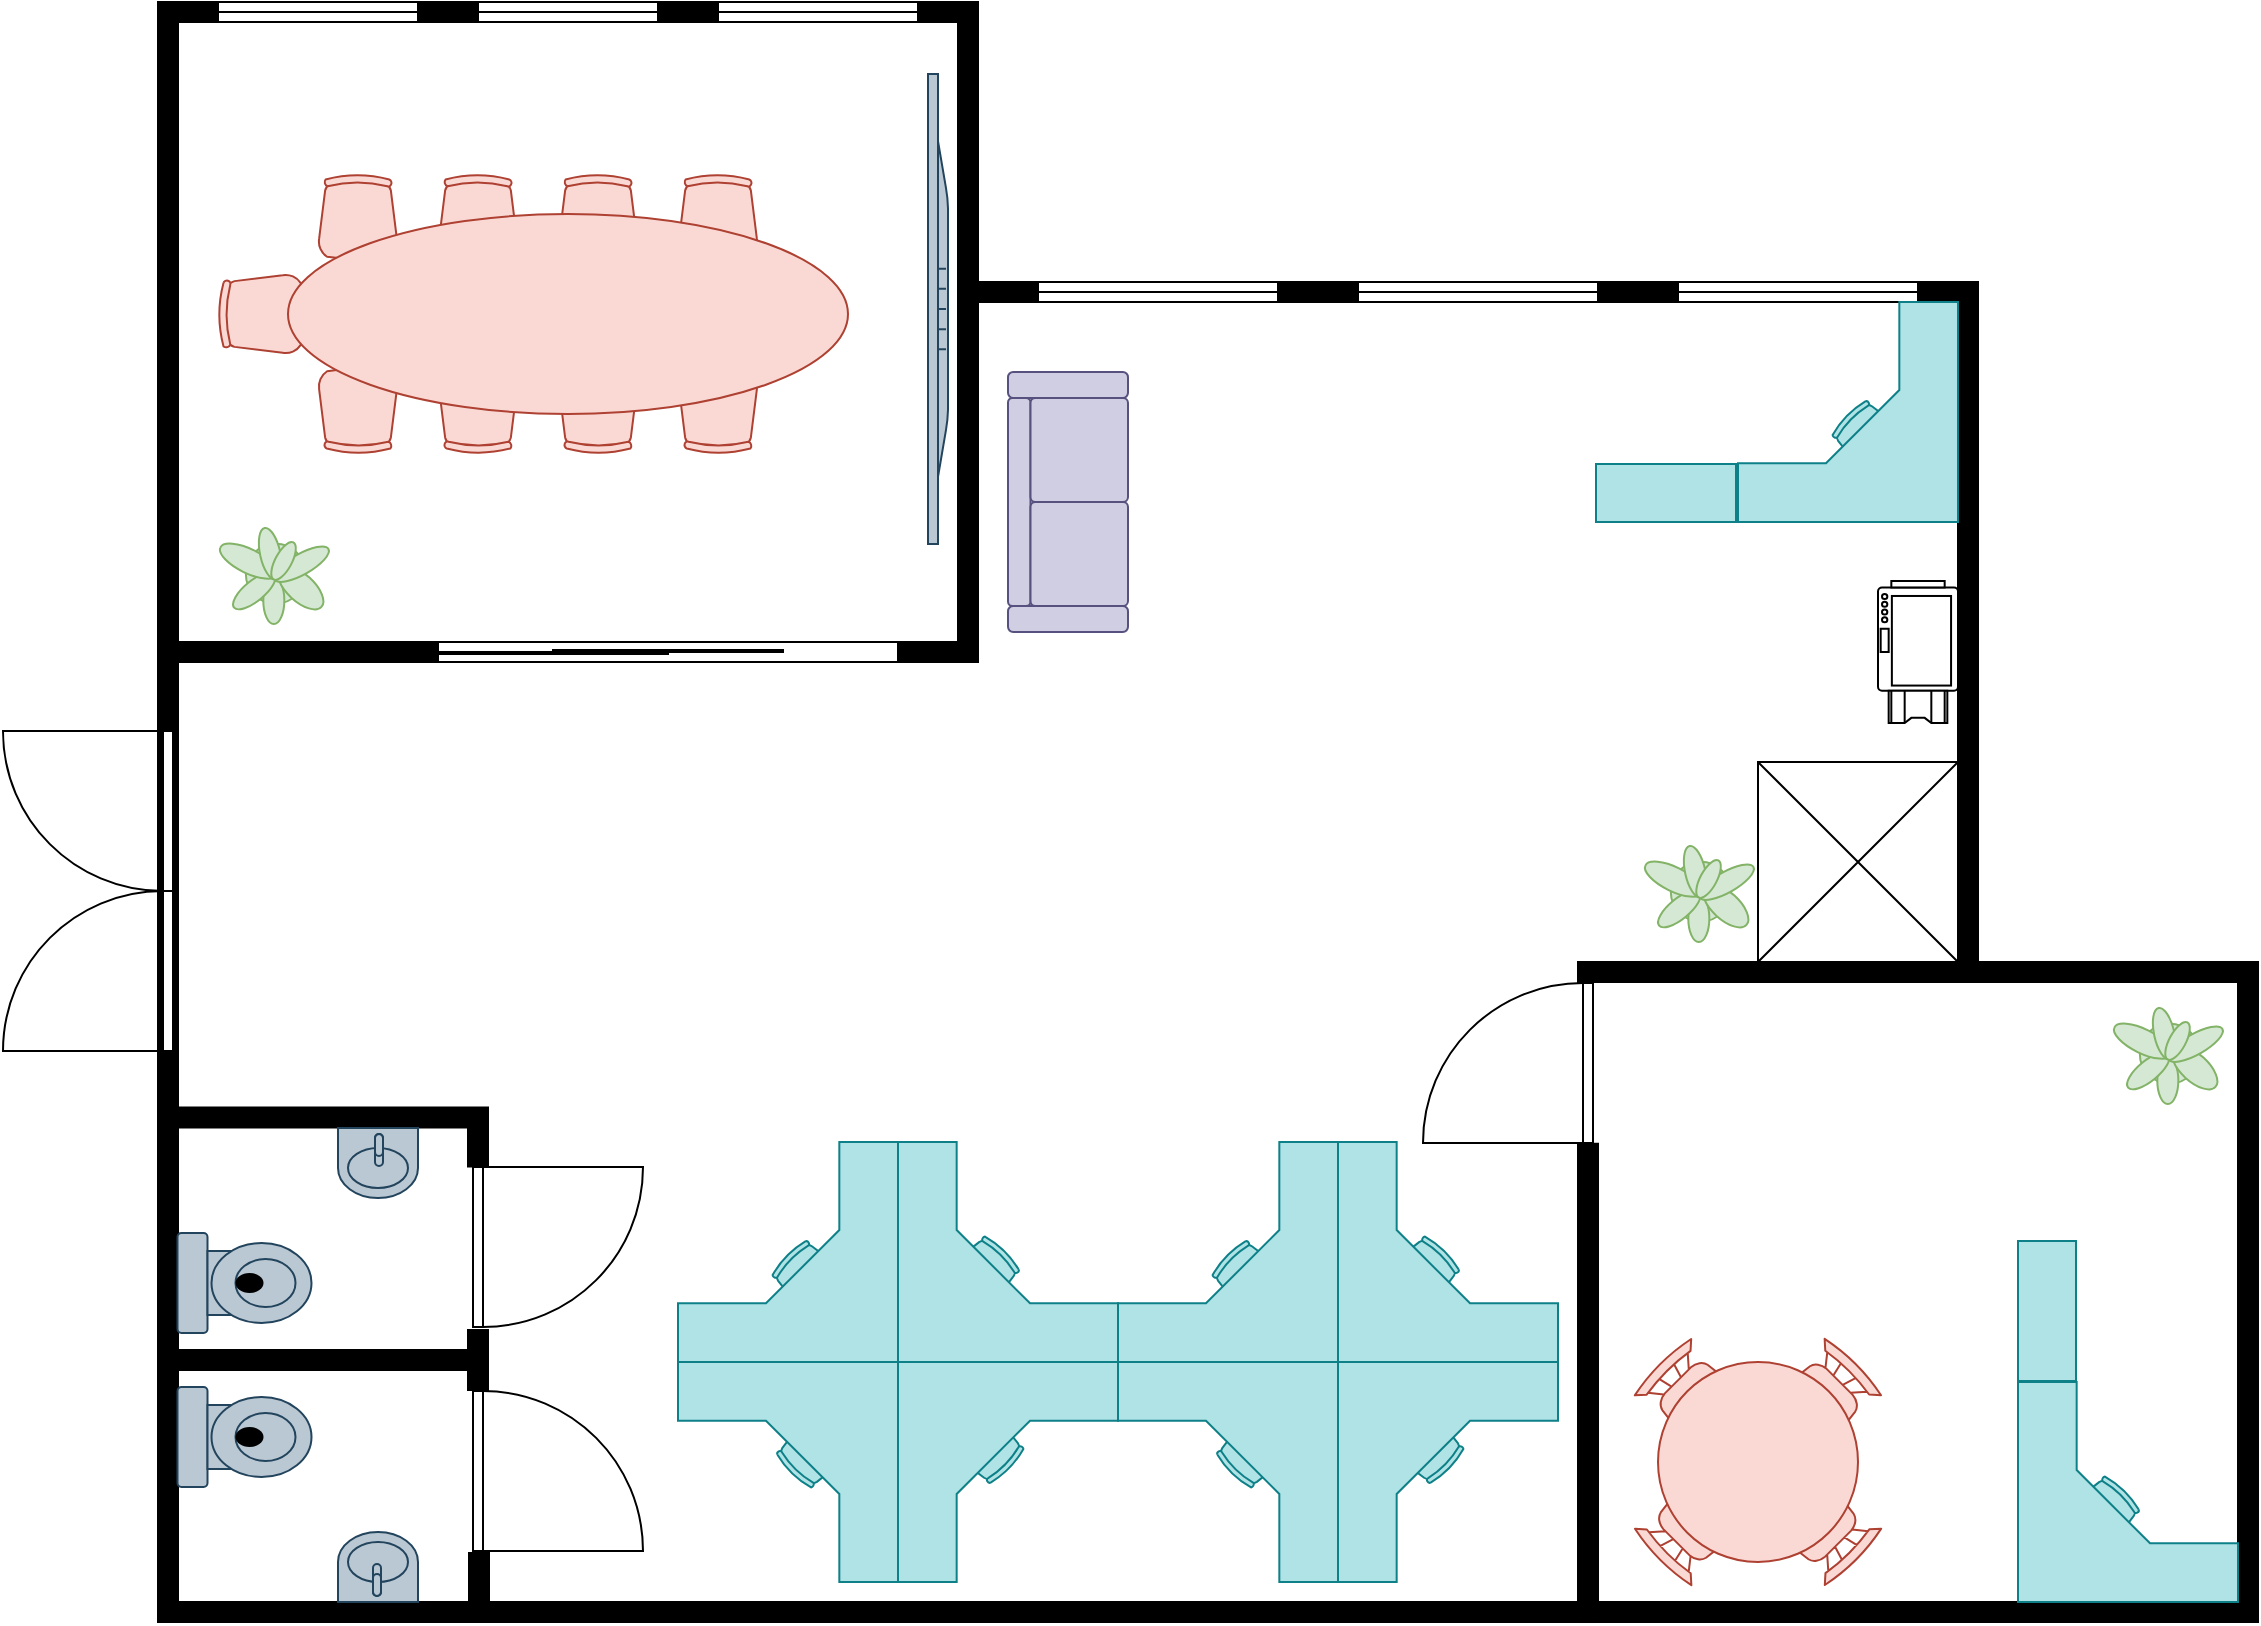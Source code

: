 <mxfile version="28.2.5">
  <diagram id="NRd7_bXsy0zIB8I4QVWe" name="Page-1">
    <mxGraphModel dx="2037" dy="1270" grid="1" gridSize="10" guides="1" tooltips="1" connect="1" arrows="1" fold="1" page="1" pageScale="1" pageWidth="1169" pageHeight="827" math="0" shadow="0">
      <root>
        <mxCell id="0" />
        <mxCell id="1" parent="0" />
        <mxCell id="xSST-Lpuv2nntPSCbOYB-3" value="" style="verticalLabelPosition=bottom;html=1;verticalAlign=top;align=center;shape=mxgraph.floorplan.wallCorner;fillColor=strokeColor;" vertex="1" parent="1">
          <mxGeometry x="99" y="10" width="30" height="180" as="geometry" />
        </mxCell>
        <mxCell id="xSST-Lpuv2nntPSCbOYB-4" value="" style="verticalLabelPosition=bottom;html=1;verticalAlign=top;align=center;shape=mxgraph.floorplan.wallCorner;fillColor=strokeColor;rotation=-180;" vertex="1" parent="1">
          <mxGeometry x="469" y="160" width="40" height="180" as="geometry" />
        </mxCell>
        <mxCell id="xSST-Lpuv2nntPSCbOYB-5" value="" style="verticalLabelPosition=bottom;html=1;verticalAlign=top;align=center;shape=mxgraph.floorplan.wall;fillColor=strokeColor;" vertex="1" parent="1">
          <mxGeometry x="229" y="10" width="30" height="10" as="geometry" />
        </mxCell>
        <mxCell id="xSST-Lpuv2nntPSCbOYB-6" value="" style="verticalLabelPosition=bottom;html=1;verticalAlign=top;align=center;shape=mxgraph.floorplan.wall;fillColor=strokeColor;" vertex="1" parent="1">
          <mxGeometry x="349" y="10" width="30" height="10" as="geometry" />
        </mxCell>
        <mxCell id="xSST-Lpuv2nntPSCbOYB-7" value="" style="verticalLabelPosition=bottom;html=1;verticalAlign=top;align=center;shape=mxgraph.floorplan.wallCorner;fillColor=strokeColor;direction=south;" vertex="1" parent="1">
          <mxGeometry x="479" y="10" width="30" height="150" as="geometry" />
        </mxCell>
        <mxCell id="xSST-Lpuv2nntPSCbOYB-8" value="" style="verticalLabelPosition=bottom;html=1;verticalAlign=top;align=center;shape=mxgraph.floorplan.wallCorner;fillColor=strokeColor;direction=north;fontStyle=1" vertex="1" parent="1">
          <mxGeometry x="99" y="180" width="140" height="160" as="geometry" />
        </mxCell>
        <mxCell id="xSST-Lpuv2nntPSCbOYB-9" value="" style="verticalLabelPosition=bottom;html=1;verticalAlign=top;align=center;shape=mxgraph.floorplan.windowGlider;dx=0.25;" vertex="1" parent="1">
          <mxGeometry x="239" y="330" width="230" height="10" as="geometry" />
        </mxCell>
        <mxCell id="xSST-Lpuv2nntPSCbOYB-10" value="" style="verticalLabelPosition=bottom;html=1;verticalAlign=top;align=center;shape=mxgraph.floorplan.window;" vertex="1" parent="1">
          <mxGeometry x="129" y="10" width="100" height="10" as="geometry" />
        </mxCell>
        <mxCell id="xSST-Lpuv2nntPSCbOYB-11" value="" style="verticalLabelPosition=bottom;html=1;verticalAlign=top;align=center;shape=mxgraph.floorplan.window;" vertex="1" parent="1">
          <mxGeometry x="259" y="10" width="90" height="10" as="geometry" />
        </mxCell>
        <mxCell id="xSST-Lpuv2nntPSCbOYB-12" value="" style="verticalLabelPosition=bottom;html=1;verticalAlign=top;align=center;shape=mxgraph.floorplan.window;" vertex="1" parent="1">
          <mxGeometry x="379" y="10" width="100" height="10" as="geometry" />
        </mxCell>
        <mxCell id="xSST-Lpuv2nntPSCbOYB-13" value="" style="verticalLabelPosition=bottom;html=1;verticalAlign=top;align=center;shape=mxgraph.floorplan.office_chair;shadow=0;fillColor=#fad9d5;strokeColor=#ae4132;" vertex="1" parent="1">
          <mxGeometry x="179" y="96" width="40" height="43" as="geometry" />
        </mxCell>
        <mxCell id="xSST-Lpuv2nntPSCbOYB-14" value="" style="verticalLabelPosition=bottom;html=1;verticalAlign=top;align=center;shape=mxgraph.floorplan.office_chair;shadow=0;direction=west;fillColor=#fad9d5;strokeColor=#ae4132;" vertex="1" parent="1">
          <mxGeometry x="179" y="193" width="40" height="43" as="geometry" />
        </mxCell>
        <mxCell id="xSST-Lpuv2nntPSCbOYB-15" value="" style="verticalLabelPosition=bottom;html=1;verticalAlign=top;align=center;shape=mxgraph.floorplan.office_chair;shadow=0;direction=north;fillColor=#fad9d5;strokeColor=#ae4132;" vertex="1" parent="1">
          <mxGeometry x="129" y="146" width="43" height="40" as="geometry" />
        </mxCell>
        <mxCell id="xSST-Lpuv2nntPSCbOYB-17" value="" style="verticalLabelPosition=bottom;html=1;verticalAlign=top;align=center;shape=mxgraph.floorplan.office_chair;shadow=0;fillColor=#fad9d5;strokeColor=#ae4132;" vertex="1" parent="1">
          <mxGeometry x="239" y="96" width="40" height="43" as="geometry" />
        </mxCell>
        <mxCell id="xSST-Lpuv2nntPSCbOYB-18" value="" style="verticalLabelPosition=bottom;html=1;verticalAlign=top;align=center;shape=mxgraph.floorplan.office_chair;shadow=0;direction=west;fillColor=#fad9d5;strokeColor=#ae4132;" vertex="1" parent="1">
          <mxGeometry x="239" y="193" width="40" height="43" as="geometry" />
        </mxCell>
        <mxCell id="xSST-Lpuv2nntPSCbOYB-19" value="" style="verticalLabelPosition=bottom;html=1;verticalAlign=top;align=center;shape=mxgraph.floorplan.office_chair;shadow=0;fillColor=#fad9d5;strokeColor=#ae4132;" vertex="1" parent="1">
          <mxGeometry x="299" y="96" width="40" height="43" as="geometry" />
        </mxCell>
        <mxCell id="xSST-Lpuv2nntPSCbOYB-20" value="" style="verticalLabelPosition=bottom;html=1;verticalAlign=top;align=center;shape=mxgraph.floorplan.office_chair;shadow=0;direction=west;fillColor=#fad9d5;strokeColor=#ae4132;" vertex="1" parent="1">
          <mxGeometry x="299" y="193" width="40" height="43" as="geometry" />
        </mxCell>
        <mxCell id="xSST-Lpuv2nntPSCbOYB-21" value="" style="verticalLabelPosition=bottom;html=1;verticalAlign=top;align=center;shape=mxgraph.floorplan.office_chair;shadow=0;fillColor=#fad9d5;strokeColor=#ae4132;" vertex="1" parent="1">
          <mxGeometry x="359" y="96" width="40" height="43" as="geometry" />
        </mxCell>
        <mxCell id="xSST-Lpuv2nntPSCbOYB-22" value="" style="verticalLabelPosition=bottom;html=1;verticalAlign=top;align=center;shape=mxgraph.floorplan.office_chair;shadow=0;direction=west;fillColor=#fad9d5;strokeColor=#ae4132;" vertex="1" parent="1">
          <mxGeometry x="359" y="193" width="40" height="43" as="geometry" />
        </mxCell>
        <mxCell id="xSST-Lpuv2nntPSCbOYB-23" value="" style="shape=ellipse;shadow=0;html=1;fillColor=#fad9d5;strokeColor=#ae4132;" vertex="1" parent="1">
          <mxGeometry x="164" y="116" width="280" height="100" as="geometry" />
        </mxCell>
        <mxCell id="xSST-Lpuv2nntPSCbOYB-24" value="" style="verticalLabelPosition=bottom;html=1;verticalAlign=top;align=center;shape=mxgraph.floorplan.plant;fillColor=#d5e8d4;strokeColor=#82b366;" vertex="1" parent="1">
          <mxGeometry x="132" y="270" width="47" height="51" as="geometry" />
        </mxCell>
        <mxCell id="xSST-Lpuv2nntPSCbOYB-26" value="" style="verticalLabelPosition=bottom;html=1;verticalAlign=top;align=center;shape=mxgraph.floorplan.wall;fillColor=strokeColor;" vertex="1" parent="1">
          <mxGeometry x="509" y="150" width="30" height="10" as="geometry" />
        </mxCell>
        <mxCell id="xSST-Lpuv2nntPSCbOYB-27" value="" style="verticalLabelPosition=bottom;html=1;verticalAlign=top;align=center;shape=mxgraph.floorplan.wall;fillColor=strokeColor;" vertex="1" parent="1">
          <mxGeometry x="659" y="150" width="40" height="10" as="geometry" />
        </mxCell>
        <mxCell id="xSST-Lpuv2nntPSCbOYB-28" value="" style="verticalLabelPosition=bottom;html=1;verticalAlign=top;align=center;shape=mxgraph.floorplan.wall;fillColor=strokeColor;" vertex="1" parent="1">
          <mxGeometry x="819" y="150" width="40" height="10" as="geometry" />
        </mxCell>
        <mxCell id="xSST-Lpuv2nntPSCbOYB-29" value="" style="verticalLabelPosition=bottom;html=1;verticalAlign=top;align=center;shape=mxgraph.floorplan.wall;fillColor=strokeColor;" vertex="1" parent="1">
          <mxGeometry x="979" y="150" width="30" height="10" as="geometry" />
        </mxCell>
        <mxCell id="xSST-Lpuv2nntPSCbOYB-30" value="" style="verticalLabelPosition=bottom;html=1;verticalAlign=top;align=center;shape=mxgraph.floorplan.wall;fillColor=strokeColor;direction=south;" vertex="1" parent="1">
          <mxGeometry x="999" y="150" width="10" height="350" as="geometry" />
        </mxCell>
        <mxCell id="xSST-Lpuv2nntPSCbOYB-33" value="" style="verticalLabelPosition=bottom;html=1;verticalAlign=top;align=center;shape=mxgraph.floorplan.flat_tv;rotation=90;fillColor=#bac8d3;strokeColor=#23445d;" vertex="1" parent="1">
          <mxGeometry x="371.5" y="158.5" width="235" height="10" as="geometry" />
        </mxCell>
        <mxCell id="xSST-Lpuv2nntPSCbOYB-37" value="" style="verticalLabelPosition=bottom;html=1;verticalAlign=top;align=center;shape=mxgraph.floorplan.couch;rotation=-90;fillColor=#d0cee2;strokeColor=#56517e;" vertex="1" parent="1">
          <mxGeometry x="489" y="230" width="130" height="60" as="geometry" />
        </mxCell>
        <mxCell id="xSST-Lpuv2nntPSCbOYB-40" value="" style="verticalLabelPosition=bottom;html=1;verticalAlign=top;align=center;shape=mxgraph.floorplan.window;" vertex="1" parent="1">
          <mxGeometry x="539" y="150" width="120" height="10" as="geometry" />
        </mxCell>
        <mxCell id="xSST-Lpuv2nntPSCbOYB-41" value="" style="verticalLabelPosition=bottom;html=1;verticalAlign=top;align=center;shape=mxgraph.floorplan.wall;fillColor=strokeColor;" vertex="1" parent="1">
          <mxGeometry x="809" y="490" width="340" height="10" as="geometry" />
        </mxCell>
        <mxCell id="xSST-Lpuv2nntPSCbOYB-43" value="" style="verticalLabelPosition=bottom;html=1;verticalAlign=top;align=center;shape=mxgraph.floorplan.wall;fillColor=strokeColor;rotation=90;" vertex="1" parent="1">
          <mxGeometry x="694.44" y="695.44" width="239.13" height="10" as="geometry" />
        </mxCell>
        <mxCell id="xSST-Lpuv2nntPSCbOYB-44" value="" style="verticalLabelPosition=bottom;html=1;verticalAlign=top;align=center;shape=mxgraph.floorplan.wall;fillColor=strokeColor;" vertex="1" parent="1">
          <mxGeometry x="99" y="810" width="1050" height="10" as="geometry" />
        </mxCell>
        <mxCell id="xSST-Lpuv2nntPSCbOYB-45" value="" style="verticalLabelPosition=bottom;html=1;verticalAlign=top;align=center;shape=mxgraph.floorplan.wall;fillColor=strokeColor;direction=south;" vertex="1" parent="1">
          <mxGeometry x="99" y="321" width="10" height="499" as="geometry" />
        </mxCell>
        <mxCell id="xSST-Lpuv2nntPSCbOYB-46" value="" style="verticalLabelPosition=bottom;html=1;verticalAlign=top;align=center;shape=mxgraph.floorplan.wall;fillColor=strokeColor;direction=south;" vertex="1" parent="1">
          <mxGeometry x="1139" y="490" width="10" height="330" as="geometry" />
        </mxCell>
        <mxCell id="xSST-Lpuv2nntPSCbOYB-47" value="" style="verticalLabelPosition=bottom;html=1;verticalAlign=top;align=center;shape=mxgraph.floorplan.plant;fillColor=#d5e8d4;strokeColor=#82b366;" vertex="1" parent="1">
          <mxGeometry x="844.5" y="429" width="47" height="51" as="geometry" />
        </mxCell>
        <mxCell id="xSST-Lpuv2nntPSCbOYB-48" value="" style="verticalLabelPosition=bottom;html=1;verticalAlign=top;align=center;shape=mxgraph.floorplan.plant;fillColor=#d5e8d4;strokeColor=#82b366;" vertex="1" parent="1">
          <mxGeometry x="1079" y="510" width="47" height="51" as="geometry" />
        </mxCell>
        <mxCell id="xSST-Lpuv2nntPSCbOYB-49" value="" style="verticalLabelPosition=bottom;html=1;verticalAlign=top;align=center;shape=mxgraph.floorplan.desk_corner;fillColor=#b0e3e6;strokeColor=#0e8088;rotation=-90;" vertex="1" parent="1">
          <mxGeometry x="1029" y="700" width="110" height="110" as="geometry" />
        </mxCell>
        <mxCell id="xSST-Lpuv2nntPSCbOYB-50" value="" style="verticalLabelPosition=bottom;html=1;verticalAlign=top;align=center;shape=mxgraph.floorplan.wallCorner;fillColor=strokeColor;rotation=90;" vertex="1" parent="1">
          <mxGeometry x="169.75" y="498" width="29.5" height="159" as="geometry" />
        </mxCell>
        <mxCell id="xSST-Lpuv2nntPSCbOYB-51" value="" style="verticalLabelPosition=bottom;html=1;verticalAlign=top;align=center;shape=mxgraph.floorplan.wallCorner;fillColor=strokeColor;direction=north;fontStyle=1;rotation=-90;" vertex="1" parent="1">
          <mxGeometry x="167.25" y="722.75" width="34.5" height="160" as="geometry" />
        </mxCell>
        <mxCell id="xSST-Lpuv2nntPSCbOYB-52" value="" style="verticalLabelPosition=bottom;html=1;verticalAlign=top;align=center;shape=mxgraph.floorplan.doorLeft;aspect=fixed;rotation=-90;" vertex="1" parent="1">
          <mxGeometry x="259" y="702" width="80" height="85" as="geometry" />
        </mxCell>
        <mxCell id="xSST-Lpuv2nntPSCbOYB-53" value="" style="verticalLabelPosition=bottom;html=1;verticalAlign=top;align=center;shape=mxgraph.floorplan.wall;fillColor=strokeColor;rotation=90;" vertex="1" parent="1">
          <mxGeometry x="244" y="684" width="30" height="10" as="geometry" />
        </mxCell>
        <mxCell id="xSST-Lpuv2nntPSCbOYB-54" value="" style="verticalLabelPosition=bottom;html=1;verticalAlign=top;align=center;shape=mxgraph.floorplan.doorRight;aspect=fixed;rotation=-90;" vertex="1" parent="1">
          <mxGeometry x="259" y="590" width="80" height="85" as="geometry" />
        </mxCell>
        <mxCell id="xSST-Lpuv2nntPSCbOYB-55" value="" style="verticalLabelPosition=bottom;html=1;verticalAlign=top;align=center;shape=mxgraph.floorplan.wall;fillColor=strokeColor;" vertex="1" parent="1">
          <mxGeometry x="109" y="684" width="150" height="10" as="geometry" />
        </mxCell>
        <mxCell id="xSST-Lpuv2nntPSCbOYB-56" value="" style="verticalLabelPosition=bottom;html=1;verticalAlign=top;align=center;shape=mxgraph.floorplan.toilet;rotation=-90;fillColor=#bac8d3;strokeColor=#23445d;" vertex="1" parent="1">
          <mxGeometry x="117.25" y="617" width="50" height="67" as="geometry" />
        </mxCell>
        <mxCell id="xSST-Lpuv2nntPSCbOYB-57" value="" style="verticalLabelPosition=bottom;html=1;verticalAlign=top;align=center;shape=mxgraph.floorplan.toilet;rotation=-90;fillColor=#bac8d3;strokeColor=#23445d;" vertex="1" parent="1">
          <mxGeometry x="117.25" y="694" width="50" height="67" as="geometry" />
        </mxCell>
        <mxCell id="xSST-Lpuv2nntPSCbOYB-58" value="" style="verticalLabelPosition=bottom;html=1;verticalAlign=top;align=center;shape=mxgraph.floorplan.sink_1;fillColor=#bac8d3;strokeColor=#23445d;" vertex="1" parent="1">
          <mxGeometry x="189" y="573" width="40" height="35" as="geometry" />
        </mxCell>
        <mxCell id="xSST-Lpuv2nntPSCbOYB-59" value="" style="verticalLabelPosition=bottom;html=1;verticalAlign=top;align=center;shape=mxgraph.floorplan.sink_1;rotation=-180;fillColor=#bac8d3;strokeColor=#23445d;" vertex="1" parent="1">
          <mxGeometry x="189" y="775" width="40" height="35" as="geometry" />
        </mxCell>
        <mxCell id="xSST-Lpuv2nntPSCbOYB-68" value="" style="verticalLabelPosition=bottom;html=1;verticalAlign=top;align=center;shape=mxgraph.floorplan.doorDouble;aspect=fixed;rotation=90;" vertex="1" parent="1">
          <mxGeometry x="-16" y="412" width="160" height="85" as="geometry" />
        </mxCell>
        <mxCell id="xSST-Lpuv2nntPSCbOYB-70" value="" style="verticalLabelPosition=bottom;html=1;verticalAlign=top;align=center;shape=mxgraph.floorplan.window;" vertex="1" parent="1">
          <mxGeometry x="859" y="150" width="120" height="10" as="geometry" />
        </mxCell>
        <mxCell id="xSST-Lpuv2nntPSCbOYB-72" value="" style="verticalLabelPosition=bottom;html=1;verticalAlign=top;align=center;shape=mxgraph.floorplan.window;" vertex="1" parent="1">
          <mxGeometry x="699" y="150" width="120" height="10" as="geometry" />
        </mxCell>
        <mxCell id="xSST-Lpuv2nntPSCbOYB-73" value="" style="verticalLabelPosition=bottom;html=1;verticalAlign=top;align=center;shape=mxgraph.floorplan.elevator;" vertex="1" parent="1">
          <mxGeometry x="899" y="390" width="100" height="100" as="geometry" />
        </mxCell>
        <mxCell id="xSST-Lpuv2nntPSCbOYB-75" value="" style="group" vertex="1" connectable="0" parent="1">
          <mxGeometry x="359" y="580" width="220" height="220" as="geometry" />
        </mxCell>
        <mxCell id="xSST-Lpuv2nntPSCbOYB-76" value="" style="verticalLabelPosition=bottom;html=1;verticalAlign=top;align=center;shape=mxgraph.floorplan.desk_corner;fillColor=#b0e3e6;strokeColor=#0e8088;" vertex="1" parent="xSST-Lpuv2nntPSCbOYB-75">
          <mxGeometry x="110" y="110" width="110" height="110" as="geometry" />
        </mxCell>
        <mxCell id="xSST-Lpuv2nntPSCbOYB-77" value="" style="verticalLabelPosition=bottom;html=1;verticalAlign=top;align=center;shape=mxgraph.floorplan.desk_corner;fillColor=#b0e3e6;strokeColor=#0e8088;rotation=-180;" vertex="1" parent="xSST-Lpuv2nntPSCbOYB-75">
          <mxGeometry width="110" height="110" as="geometry" />
        </mxCell>
        <mxCell id="xSST-Lpuv2nntPSCbOYB-78" value="" style="verticalLabelPosition=bottom;html=1;verticalAlign=top;align=center;shape=mxgraph.floorplan.desk_corner;fillColor=#b0e3e6;strokeColor=#0e8088;rotation=-90;" vertex="1" parent="xSST-Lpuv2nntPSCbOYB-75">
          <mxGeometry x="110" width="110" height="110" as="geometry" />
        </mxCell>
        <mxCell id="xSST-Lpuv2nntPSCbOYB-79" value="" style="verticalLabelPosition=bottom;html=1;verticalAlign=top;align=center;shape=mxgraph.floorplan.desk_corner;fillColor=#b0e3e6;strokeColor=#0e8088;rotation=90;" vertex="1" parent="xSST-Lpuv2nntPSCbOYB-75">
          <mxGeometry y="110" width="110" height="110" as="geometry" />
        </mxCell>
        <mxCell id="xSST-Lpuv2nntPSCbOYB-80" value="" style="group" vertex="1" connectable="0" parent="1">
          <mxGeometry x="579" y="580" width="220" height="220" as="geometry" />
        </mxCell>
        <mxCell id="xSST-Lpuv2nntPSCbOYB-81" value="" style="verticalLabelPosition=bottom;html=1;verticalAlign=top;align=center;shape=mxgraph.floorplan.desk_corner;fillColor=#b0e3e6;strokeColor=#0e8088;" vertex="1" parent="xSST-Lpuv2nntPSCbOYB-80">
          <mxGeometry x="110" y="110" width="110" height="110" as="geometry" />
        </mxCell>
        <mxCell id="xSST-Lpuv2nntPSCbOYB-82" value="" style="verticalLabelPosition=bottom;html=1;verticalAlign=top;align=center;shape=mxgraph.floorplan.desk_corner;fillColor=#b0e3e6;strokeColor=#0e8088;rotation=-180;" vertex="1" parent="xSST-Lpuv2nntPSCbOYB-80">
          <mxGeometry width="110" height="110" as="geometry" />
        </mxCell>
        <mxCell id="xSST-Lpuv2nntPSCbOYB-83" value="" style="verticalLabelPosition=bottom;html=1;verticalAlign=top;align=center;shape=mxgraph.floorplan.desk_corner;fillColor=#b0e3e6;strokeColor=#0e8088;rotation=-90;" vertex="1" parent="xSST-Lpuv2nntPSCbOYB-80">
          <mxGeometry x="110" width="110" height="110" as="geometry" />
        </mxCell>
        <mxCell id="xSST-Lpuv2nntPSCbOYB-84" value="" style="verticalLabelPosition=bottom;html=1;verticalAlign=top;align=center;shape=mxgraph.floorplan.desk_corner;fillColor=#b0e3e6;strokeColor=#0e8088;rotation=90;" vertex="1" parent="xSST-Lpuv2nntPSCbOYB-80">
          <mxGeometry y="110" width="110" height="110" as="geometry" />
        </mxCell>
        <mxCell id="xSST-Lpuv2nntPSCbOYB-86" value="" style="verticalLabelPosition=bottom;html=1;verticalAlign=top;align=center;shape=mxgraph.floorplan.doorRight;aspect=fixed;rotation=90;" vertex="1" parent="1">
          <mxGeometry x="734" y="498" width="80" height="85" as="geometry" />
        </mxCell>
        <mxCell id="xSST-Lpuv2nntPSCbOYB-88" value="" style="verticalLabelPosition=bottom;html=1;verticalAlign=top;align=center;shape=mxgraph.floorplan.chair;shadow=0;rotation=45;fillColor=#fad9d5;strokeColor=#ae4132;" vertex="1" parent="1">
          <mxGeometry x="910" y="683" width="40" height="52" as="geometry" />
        </mxCell>
        <mxCell id="xSST-Lpuv2nntPSCbOYB-89" value="" style="verticalLabelPosition=bottom;html=1;verticalAlign=top;align=center;shape=mxgraph.floorplan.chair;shadow=0;direction=west;rotation=45;fillColor=#fad9d5;strokeColor=#ae4132;" vertex="1" parent="1">
          <mxGeometry x="848" y="745" width="40" height="52" as="geometry" />
        </mxCell>
        <mxCell id="xSST-Lpuv2nntPSCbOYB-90" value="" style="verticalLabelPosition=bottom;html=1;verticalAlign=top;align=center;shape=mxgraph.floorplan.chair;shadow=0;direction=north;rotation=45;fillColor=#fad9d5;strokeColor=#ae4132;" vertex="1" parent="1">
          <mxGeometry x="842" y="689" width="52" height="40" as="geometry" />
        </mxCell>
        <mxCell id="xSST-Lpuv2nntPSCbOYB-91" value="" style="verticalLabelPosition=bottom;html=1;verticalAlign=top;align=center;shape=mxgraph.floorplan.chair;shadow=0;direction=south;rotation=45;fillColor=#fad9d5;strokeColor=#ae4132;" vertex="1" parent="1">
          <mxGeometry x="904" y="751" width="52" height="40" as="geometry" />
        </mxCell>
        <mxCell id="xSST-Lpuv2nntPSCbOYB-92" value="" style="shape=ellipse;shadow=0;html=1;rotation=45;fillColor=#fad9d5;strokeColor=#ae4132;" vertex="1" parent="1">
          <mxGeometry x="849" y="690" width="100" height="100" as="geometry" />
        </mxCell>
        <mxCell id="xSST-Lpuv2nntPSCbOYB-34" value="" style="verticalLabelPosition=bottom;html=1;verticalAlign=top;align=center;shape=mxgraph.floorplan.desk_corner;fillColor=#b0e3e6;strokeColor=#0e8088;rotation=-180;" vertex="1" parent="1">
          <mxGeometry x="889" y="160" width="110" height="110" as="geometry" />
        </mxCell>
        <mxCell id="xSST-Lpuv2nntPSCbOYB-95" value="" style="verticalLabelPosition=bottom;html=1;verticalAlign=top;align=center;shape=mxgraph.floorplan.copier;rotation=90;" vertex="1" parent="1">
          <mxGeometry x="943.5" y="315" width="71" height="40" as="geometry" />
        </mxCell>
        <mxCell id="xSST-Lpuv2nntPSCbOYB-97" value="" style="rounded=0;whiteSpace=wrap;html=1;fillColor=#b0e3e6;strokeColor=#0e8088;" vertex="1" parent="1">
          <mxGeometry x="818" y="241" width="70" height="29" as="geometry" />
        </mxCell>
        <mxCell id="xSST-Lpuv2nntPSCbOYB-98" value="" style="rounded=0;whiteSpace=wrap;html=1;fillColor=#b0e3e6;strokeColor=#0e8088;rotation=90;" vertex="1" parent="1">
          <mxGeometry x="1008.5" y="650" width="70" height="29" as="geometry" />
        </mxCell>
      </root>
    </mxGraphModel>
  </diagram>
</mxfile>
